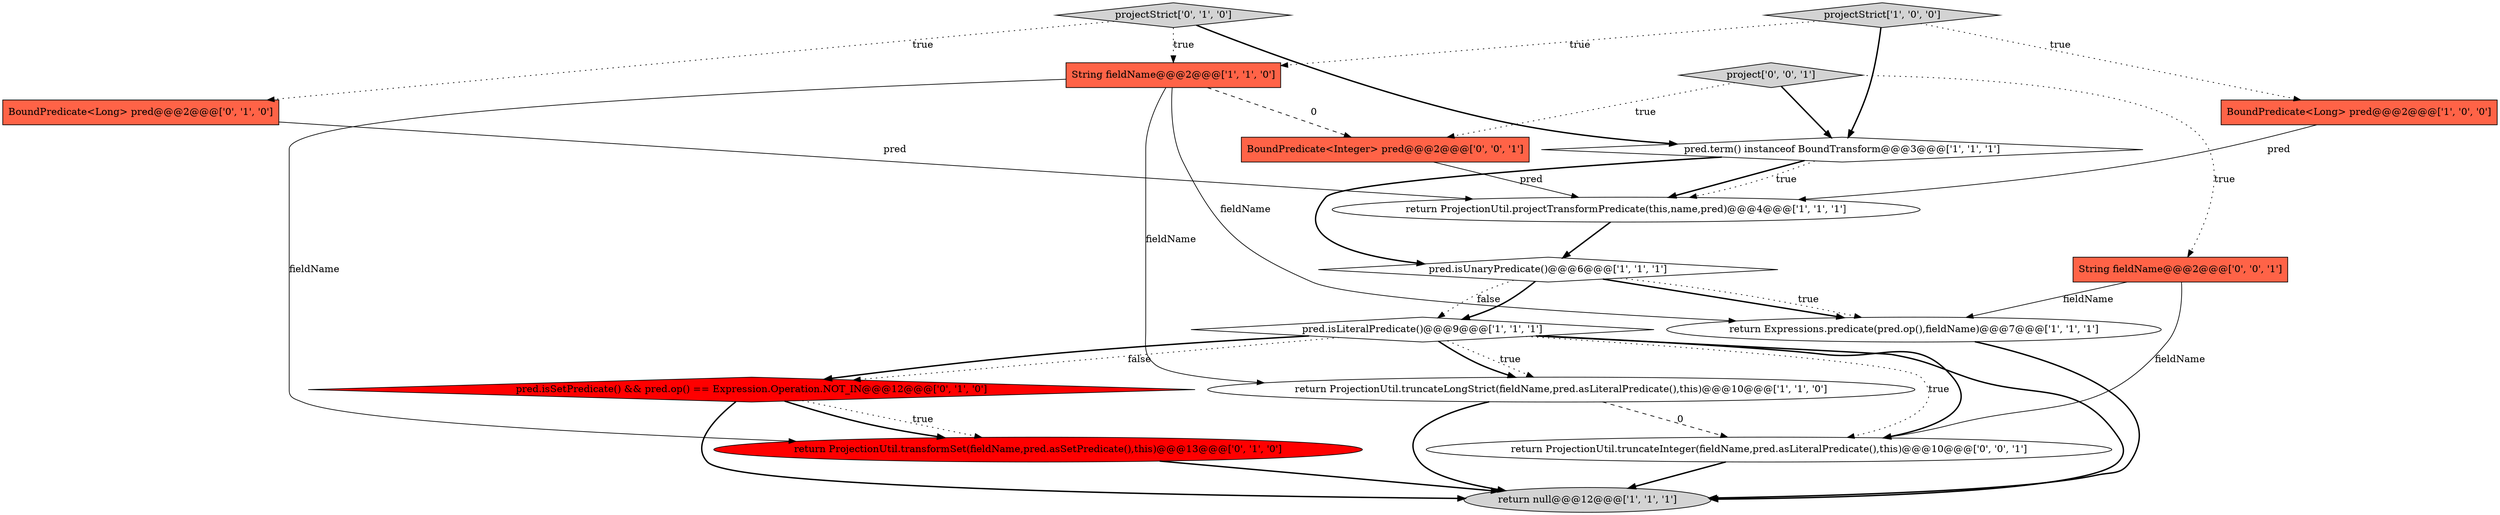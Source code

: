 digraph {
14 [style = filled, label = "return ProjectionUtil.truncateInteger(fieldName,pred.asLiteralPredicate(),this)@@@10@@@['0', '0', '1']", fillcolor = white, shape = ellipse image = "AAA0AAABBB3BBB"];
9 [style = filled, label = "pred.isUnaryPredicate()@@@6@@@['1', '1', '1']", fillcolor = white, shape = diamond image = "AAA0AAABBB1BBB"];
12 [style = filled, label = "projectStrict['0', '1', '0']", fillcolor = lightgray, shape = diamond image = "AAA0AAABBB2BBB"];
17 [style = filled, label = "BoundPredicate<Integer> pred@@@2@@@['0', '0', '1']", fillcolor = tomato, shape = box image = "AAA0AAABBB3BBB"];
4 [style = filled, label = "pred.term() instanceof BoundTransform@@@3@@@['1', '1', '1']", fillcolor = white, shape = diamond image = "AAA0AAABBB1BBB"];
6 [style = filled, label = "return ProjectionUtil.truncateLongStrict(fieldName,pred.asLiteralPredicate(),this)@@@10@@@['1', '1', '0']", fillcolor = white, shape = ellipse image = "AAA0AAABBB1BBB"];
7 [style = filled, label = "String fieldName@@@2@@@['1', '1', '0']", fillcolor = tomato, shape = box image = "AAA0AAABBB1BBB"];
0 [style = filled, label = "BoundPredicate<Long> pred@@@2@@@['1', '0', '0']", fillcolor = tomato, shape = box image = "AAA0AAABBB1BBB"];
3 [style = filled, label = "return null@@@12@@@['1', '1', '1']", fillcolor = lightgray, shape = ellipse image = "AAA0AAABBB1BBB"];
1 [style = filled, label = "projectStrict['1', '0', '0']", fillcolor = lightgray, shape = diamond image = "AAA0AAABBB1BBB"];
8 [style = filled, label = "return Expressions.predicate(pred.op(),fieldName)@@@7@@@['1', '1', '1']", fillcolor = white, shape = ellipse image = "AAA0AAABBB1BBB"];
10 [style = filled, label = "BoundPredicate<Long> pred@@@2@@@['0', '1', '0']", fillcolor = tomato, shape = box image = "AAA0AAABBB2BBB"];
11 [style = filled, label = "return ProjectionUtil.transformSet(fieldName,pred.asSetPredicate(),this)@@@13@@@['0', '1', '0']", fillcolor = red, shape = ellipse image = "AAA1AAABBB2BBB"];
13 [style = filled, label = "pred.isSetPredicate() && pred.op() == Expression.Operation.NOT_IN@@@12@@@['0', '1', '0']", fillcolor = red, shape = diamond image = "AAA1AAABBB2BBB"];
15 [style = filled, label = "project['0', '0', '1']", fillcolor = lightgray, shape = diamond image = "AAA0AAABBB3BBB"];
16 [style = filled, label = "String fieldName@@@2@@@['0', '0', '1']", fillcolor = tomato, shape = box image = "AAA0AAABBB3BBB"];
5 [style = filled, label = "pred.isLiteralPredicate()@@@9@@@['1', '1', '1']", fillcolor = white, shape = diamond image = "AAA0AAABBB1BBB"];
2 [style = filled, label = "return ProjectionUtil.projectTransformPredicate(this,name,pred)@@@4@@@['1', '1', '1']", fillcolor = white, shape = ellipse image = "AAA0AAABBB1BBB"];
5->3 [style = bold, label=""];
16->14 [style = solid, label="fieldName"];
4->9 [style = bold, label=""];
5->14 [style = dotted, label="true"];
17->2 [style = solid, label="pred"];
6->3 [style = bold, label=""];
1->4 [style = bold, label=""];
14->3 [style = bold, label=""];
7->17 [style = dashed, label="0"];
8->3 [style = bold, label=""];
7->8 [style = solid, label="fieldName"];
5->6 [style = dotted, label="true"];
7->6 [style = solid, label="fieldName"];
10->2 [style = solid, label="pred"];
4->2 [style = bold, label=""];
2->9 [style = bold, label=""];
5->14 [style = bold, label=""];
6->14 [style = dashed, label="0"];
15->16 [style = dotted, label="true"];
9->8 [style = bold, label=""];
13->11 [style = bold, label=""];
9->8 [style = dotted, label="true"];
15->17 [style = dotted, label="true"];
1->7 [style = dotted, label="true"];
5->13 [style = dotted, label="false"];
16->8 [style = solid, label="fieldName"];
0->2 [style = solid, label="pred"];
12->10 [style = dotted, label="true"];
5->6 [style = bold, label=""];
13->3 [style = bold, label=""];
11->3 [style = bold, label=""];
12->4 [style = bold, label=""];
7->11 [style = solid, label="fieldName"];
5->13 [style = bold, label=""];
15->4 [style = bold, label=""];
9->5 [style = dotted, label="false"];
9->5 [style = bold, label=""];
13->11 [style = dotted, label="true"];
1->0 [style = dotted, label="true"];
12->7 [style = dotted, label="true"];
4->2 [style = dotted, label="true"];
}
